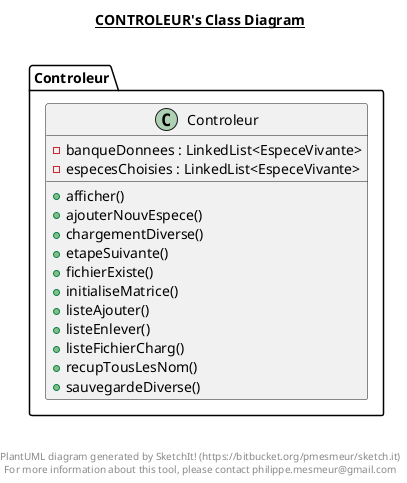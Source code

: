@startuml

title __CONTROLEUR's Class Diagram__\n

namespace Controleur {
	class Controleur.Controleur {
		- banqueDonnees : LinkedList<EspeceVivante>
		- especesChoisies : LinkedList<EspeceVivante>
		+ afficher()
		+ ajouterNouvEspece()
		+ chargementDiverse()
		+ etapeSuivante()
		+ fichierExiste()
		+ initialiseMatrice()
		+ listeAjouter()
		+ listeEnlever()
		+ listeFichierCharg()
		+ recupTousLesNom()
		+ sauvegardeDiverse()
	}
}



right footer


PlantUML diagram generated by SketchIt! (https://bitbucket.org/pmesmeur/sketch.it)
For more information about this tool, please contact philippe.mesmeur@gmail.com
endfooter

@enduml
